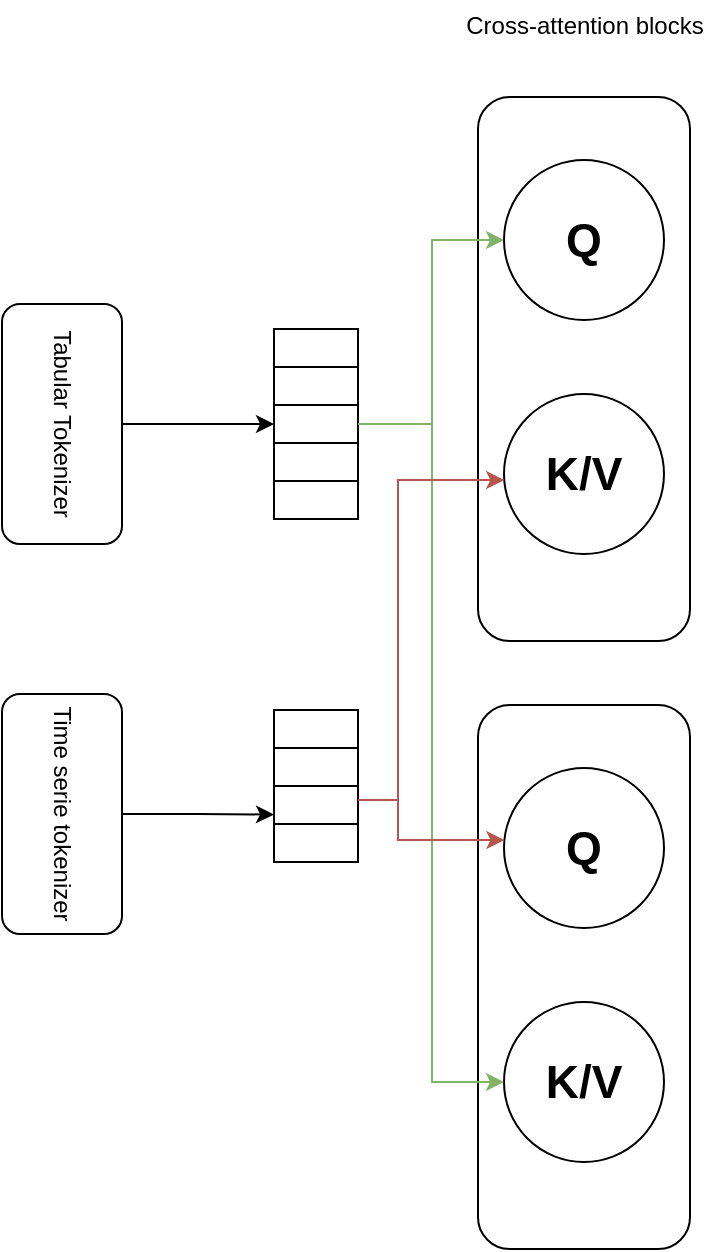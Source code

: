 <mxfile version="24.2.2" type="github">
  <diagram id="C5RBs43oDa-KdzZeNtuy" name="Page-1">
    <mxGraphModel dx="1026" dy="656" grid="1" gridSize="10" guides="1" tooltips="1" connect="1" arrows="1" fold="1" page="1" pageScale="1" pageWidth="827" pageHeight="1169" math="0" shadow="0">
      <root>
        <mxCell id="WIyWlLk6GJQsqaUBKTNV-0" />
        <mxCell id="WIyWlLk6GJQsqaUBKTNV-1" parent="WIyWlLk6GJQsqaUBKTNV-0" />
        <mxCell id="RZyStbtU9jrRcy8je79y-32" style="edgeStyle=orthogonalEdgeStyle;rounded=0;orthogonalLoop=1;jettySize=auto;html=1;entryX=0;entryY=0.5;entryDx=0;entryDy=0;" edge="1" parent="WIyWlLk6GJQsqaUBKTNV-1" source="RZyStbtU9jrRcy8je79y-5" target="RZyStbtU9jrRcy8je79y-9">
          <mxGeometry relative="1" as="geometry" />
        </mxCell>
        <mxCell id="RZyStbtU9jrRcy8je79y-5" value="Tabular Tokenizer" style="rounded=1;whiteSpace=wrap;html=1;rotation=90;" vertex="1" parent="WIyWlLk6GJQsqaUBKTNV-1">
          <mxGeometry x="122" y="182" width="120" height="60" as="geometry" />
        </mxCell>
        <mxCell id="RZyStbtU9jrRcy8je79y-37" style="edgeStyle=orthogonalEdgeStyle;rounded=0;orthogonalLoop=1;jettySize=auto;html=1;entryX=0;entryY=0.75;entryDx=0;entryDy=0;" edge="1" parent="WIyWlLk6GJQsqaUBKTNV-1" source="RZyStbtU9jrRcy8je79y-6" target="RZyStbtU9jrRcy8je79y-14">
          <mxGeometry relative="1" as="geometry" />
        </mxCell>
        <mxCell id="RZyStbtU9jrRcy8je79y-6" value="Time serie tokenizer" style="rounded=1;whiteSpace=wrap;html=1;rotation=90;" vertex="1" parent="WIyWlLk6GJQsqaUBKTNV-1">
          <mxGeometry x="122" y="377" width="120" height="60" as="geometry" />
        </mxCell>
        <mxCell id="RZyStbtU9jrRcy8je79y-7" value="" style="rounded=0;whiteSpace=wrap;html=1;" vertex="1" parent="WIyWlLk6GJQsqaUBKTNV-1">
          <mxGeometry x="288" y="164.5" width="42" height="19" as="geometry" />
        </mxCell>
        <mxCell id="RZyStbtU9jrRcy8je79y-8" value="" style="rounded=0;whiteSpace=wrap;html=1;" vertex="1" parent="WIyWlLk6GJQsqaUBKTNV-1">
          <mxGeometry x="288" y="183.5" width="42" height="19" as="geometry" />
        </mxCell>
        <mxCell id="RZyStbtU9jrRcy8je79y-9" value="" style="rounded=0;whiteSpace=wrap;html=1;" vertex="1" parent="WIyWlLk6GJQsqaUBKTNV-1">
          <mxGeometry x="288" y="202.5" width="42" height="19" as="geometry" />
        </mxCell>
        <mxCell id="RZyStbtU9jrRcy8je79y-10" value="" style="rounded=0;whiteSpace=wrap;html=1;" vertex="1" parent="WIyWlLk6GJQsqaUBKTNV-1">
          <mxGeometry x="288" y="221.5" width="42" height="19" as="geometry" />
        </mxCell>
        <mxCell id="RZyStbtU9jrRcy8je79y-11" value="" style="rounded=0;whiteSpace=wrap;html=1;" vertex="1" parent="WIyWlLk6GJQsqaUBKTNV-1">
          <mxGeometry x="288" y="240.5" width="42" height="19" as="geometry" />
        </mxCell>
        <mxCell id="RZyStbtU9jrRcy8je79y-12" value="" style="rounded=0;whiteSpace=wrap;html=1;" vertex="1" parent="WIyWlLk6GJQsqaUBKTNV-1">
          <mxGeometry x="288" y="355" width="42" height="19" as="geometry" />
        </mxCell>
        <mxCell id="RZyStbtU9jrRcy8je79y-13" value="" style="rounded=0;whiteSpace=wrap;html=1;" vertex="1" parent="WIyWlLk6GJQsqaUBKTNV-1">
          <mxGeometry x="288" y="374" width="42" height="19" as="geometry" />
        </mxCell>
        <mxCell id="RZyStbtU9jrRcy8je79y-14" value="" style="rounded=0;whiteSpace=wrap;html=1;" vertex="1" parent="WIyWlLk6GJQsqaUBKTNV-1">
          <mxGeometry x="288" y="393" width="42" height="19" as="geometry" />
        </mxCell>
        <mxCell id="RZyStbtU9jrRcy8je79y-15" value="" style="rounded=0;whiteSpace=wrap;html=1;" vertex="1" parent="WIyWlLk6GJQsqaUBKTNV-1">
          <mxGeometry x="288" y="412" width="42" height="19" as="geometry" />
        </mxCell>
        <mxCell id="RZyStbtU9jrRcy8je79y-16" value="" style="rounded=1;whiteSpace=wrap;html=1;rotation=90;" vertex="1" parent="WIyWlLk6GJQsqaUBKTNV-1">
          <mxGeometry x="307" y="131.5" width="272" height="106" as="geometry" />
        </mxCell>
        <mxCell id="RZyStbtU9jrRcy8je79y-28" value="&lt;b&gt;&lt;font style=&quot;font-size: 23px;&quot;&gt;Q&lt;/font&gt;&lt;/b&gt;" style="ellipse;whiteSpace=wrap;html=1;aspect=fixed;" vertex="1" parent="WIyWlLk6GJQsqaUBKTNV-1">
          <mxGeometry x="403" y="80" width="80" height="80" as="geometry" />
        </mxCell>
        <mxCell id="RZyStbtU9jrRcy8je79y-29" value="&lt;span style=&quot;font-size: 23px;&quot;&gt;&lt;b&gt;K/V&lt;/b&gt;&lt;/span&gt;" style="ellipse;whiteSpace=wrap;html=1;aspect=fixed;" vertex="1" parent="WIyWlLk6GJQsqaUBKTNV-1">
          <mxGeometry x="403" y="197" width="80" height="80" as="geometry" />
        </mxCell>
        <mxCell id="RZyStbtU9jrRcy8je79y-41" value="Cross-attention blocks" style="text;html=1;align=center;verticalAlign=middle;resizable=0;points=[];autosize=1;strokeColor=none;fillColor=none;" vertex="1" parent="WIyWlLk6GJQsqaUBKTNV-1">
          <mxGeometry x="374.5" width="137" height="26" as="geometry" />
        </mxCell>
        <mxCell id="RZyStbtU9jrRcy8je79y-43" value="" style="rounded=1;whiteSpace=wrap;html=1;rotation=90;" vertex="1" parent="WIyWlLk6GJQsqaUBKTNV-1">
          <mxGeometry x="307" y="435.5" width="272" height="106" as="geometry" />
        </mxCell>
        <mxCell id="RZyStbtU9jrRcy8je79y-44" value="&lt;b&gt;&lt;font style=&quot;font-size: 23px;&quot;&gt;Q&lt;/font&gt;&lt;/b&gt;" style="ellipse;whiteSpace=wrap;html=1;aspect=fixed;" vertex="1" parent="WIyWlLk6GJQsqaUBKTNV-1">
          <mxGeometry x="403" y="384" width="80" height="80" as="geometry" />
        </mxCell>
        <mxCell id="RZyStbtU9jrRcy8je79y-45" value="&lt;span style=&quot;font-size: 23px;&quot;&gt;&lt;b&gt;K/V&lt;/b&gt;&lt;/span&gt;" style="ellipse;whiteSpace=wrap;html=1;aspect=fixed;" vertex="1" parent="WIyWlLk6GJQsqaUBKTNV-1">
          <mxGeometry x="403" y="501" width="80" height="80" as="geometry" />
        </mxCell>
        <mxCell id="RZyStbtU9jrRcy8je79y-46" style="edgeStyle=orthogonalEdgeStyle;rounded=0;orthogonalLoop=1;jettySize=auto;html=1;fillColor=#d5e8d4;strokeColor=#82b366;" edge="1" parent="WIyWlLk6GJQsqaUBKTNV-1" source="RZyStbtU9jrRcy8je79y-9" target="RZyStbtU9jrRcy8je79y-28">
          <mxGeometry relative="1" as="geometry">
            <Array as="points">
              <mxPoint x="367" y="212" />
              <mxPoint x="367" y="120" />
            </Array>
          </mxGeometry>
        </mxCell>
        <mxCell id="RZyStbtU9jrRcy8je79y-47" style="edgeStyle=orthogonalEdgeStyle;rounded=0;orthogonalLoop=1;jettySize=auto;html=1;fillColor=#d5e8d4;strokeColor=#82b366;" edge="1" parent="WIyWlLk6GJQsqaUBKTNV-1" source="RZyStbtU9jrRcy8je79y-9" target="RZyStbtU9jrRcy8je79y-45">
          <mxGeometry relative="1" as="geometry">
            <Array as="points">
              <mxPoint x="367" y="212" />
              <mxPoint x="367" y="541" />
            </Array>
          </mxGeometry>
        </mxCell>
        <mxCell id="RZyStbtU9jrRcy8je79y-50" style="edgeStyle=orthogonalEdgeStyle;rounded=0;orthogonalLoop=1;jettySize=auto;html=1;fillColor=#f8cecc;strokeColor=#b85450;" edge="1" parent="WIyWlLk6GJQsqaUBKTNV-1" source="RZyStbtU9jrRcy8je79y-14" target="RZyStbtU9jrRcy8je79y-29">
          <mxGeometry relative="1" as="geometry">
            <mxPoint x="351" y="246" as="targetPoint" />
            <Array as="points">
              <mxPoint x="350" y="400" />
              <mxPoint x="350" y="240" />
            </Array>
          </mxGeometry>
        </mxCell>
        <mxCell id="RZyStbtU9jrRcy8je79y-51" style="edgeStyle=orthogonalEdgeStyle;rounded=0;orthogonalLoop=1;jettySize=auto;html=1;fillColor=#f8cecc;strokeColor=#b85450;" edge="1" parent="WIyWlLk6GJQsqaUBKTNV-1" source="RZyStbtU9jrRcy8je79y-14" target="RZyStbtU9jrRcy8je79y-44">
          <mxGeometry relative="1" as="geometry">
            <Array as="points">
              <mxPoint x="350" y="400" />
              <mxPoint x="350" y="420" />
            </Array>
          </mxGeometry>
        </mxCell>
      </root>
    </mxGraphModel>
  </diagram>
</mxfile>
